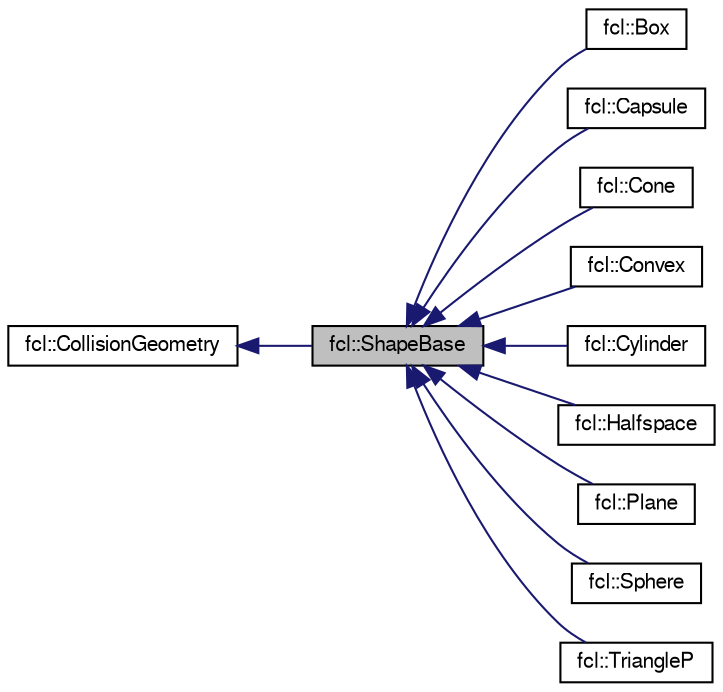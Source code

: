 digraph "fcl::ShapeBase"
{
  edge [fontname="FreeSans",fontsize="10",labelfontname="FreeSans",labelfontsize="10"];
  node [fontname="FreeSans",fontsize="10",shape=record];
  rankdir="LR";
  Node1 [label="fcl::ShapeBase",height=0.2,width=0.4,color="black", fillcolor="grey75", style="filled" fontcolor="black"];
  Node2 -> Node1 [dir="back",color="midnightblue",fontsize="10",style="solid",fontname="FreeSans"];
  Node2 [label="fcl::CollisionGeometry",height=0.2,width=0.4,color="black", fillcolor="white", style="filled",URL="$a00028.html",tooltip="The geometry for the object for collision or distance computation. "];
  Node1 -> Node3 [dir="back",color="midnightblue",fontsize="10",style="solid",fontname="FreeSans"];
  Node3 [label="fcl::Box",height=0.2,width=0.4,color="black", fillcolor="white", style="filled",URL="$a00005.html",tooltip="Center at zero point, axis aligned box. "];
  Node1 -> Node4 [dir="back",color="midnightblue",fontsize="10",style="solid",fontname="FreeSans"];
  Node4 [label="fcl::Capsule",height=0.2,width=0.4,color="black", fillcolor="white", style="filled",URL="$a00026.html",tooltip="Center at zero point capsule. "];
  Node1 -> Node5 [dir="back",color="midnightblue",fontsize="10",style="solid",fontname="FreeSans"];
  Node5 [label="fcl::Cone",height=0.2,width=0.4,color="black", fillcolor="white", style="filled",URL="$a00033.html",tooltip="Center at zero cone. "];
  Node1 -> Node6 [dir="back",color="midnightblue",fontsize="10",style="solid",fontname="FreeSans"];
  Node6 [label="fcl::Convex",height=0.2,width=0.4,color="black", fillcolor="white", style="filled",URL="$a00040.html",tooltip="Convex polytope. "];
  Node1 -> Node7 [dir="back",color="midnightblue",fontsize="10",style="solid",fontname="FreeSans"];
  Node7 [label="fcl::Cylinder",height=0.2,width=0.4,color="black", fillcolor="white", style="filled",URL="$a00042.html",tooltip="Center at zero cylinder. "];
  Node1 -> Node8 [dir="back",color="midnightblue",fontsize="10",style="solid",fontname="FreeSans"];
  Node8 [label="fcl::Halfspace",height=0.2,width=0.4,color="black", fillcolor="white", style="filled",URL="$a00065.html",tooltip="Half Space: this is equivalent to the Plane in ODE. "];
  Node1 -> Node9 [dir="back",color="midnightblue",fontsize="10",style="solid",fontname="FreeSans"];
  Node9 [label="fcl::Plane",height=0.2,width=0.4,color="black", fillcolor="white", style="filled",URL="$a00146.html",tooltip="Infinite plane. "];
  Node1 -> Node10 [dir="back",color="midnightblue",fontsize="10",style="solid",fontname="FreeSans"];
  Node10 [label="fcl::Sphere",height=0.2,width=0.4,color="black", fillcolor="white", style="filled",URL="$a00200.html",tooltip="Center at zero point sphere. "];
  Node1 -> Node11 [dir="back",color="midnightblue",fontsize="10",style="solid",fontname="FreeSans"];
  Node11 [label="fcl::TriangleP",height=0.2,width=0.4,color="black", fillcolor="white", style="filled",URL="$a00218.html",tooltip="Triangle stores the points instead of only indices of points. "];
}
